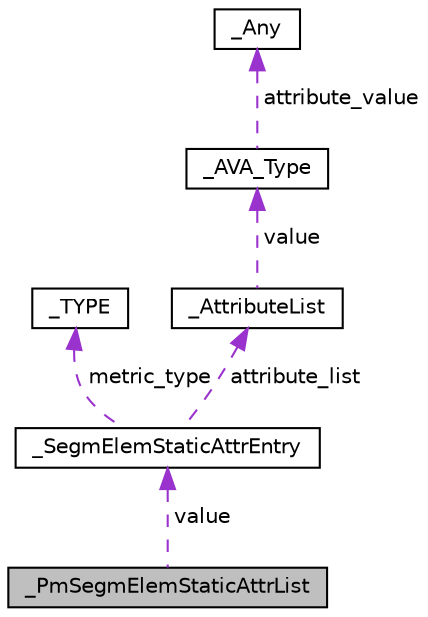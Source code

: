 digraph "_PmSegmElemStaticAttrList"
{
  edge [fontname="Helvetica",fontsize="10",labelfontname="Helvetica",labelfontsize="10"];
  node [fontname="Helvetica",fontsize="10",shape=record];
  Node1 [label="_PmSegmElemStaticAttrList",height=0.2,width=0.4,color="black", fillcolor="grey75", style="filled", fontcolor="black"];
  Node2 -> Node1 [dir="back",color="darkorchid3",fontsize="10",style="dashed",label=" value" ,fontname="Helvetica"];
  Node2 [label="_SegmElemStaticAttrEntry",height=0.2,width=0.4,color="black", fillcolor="white", style="filled",URL="$struct___segm_elem_static_attr_entry.html"];
  Node3 -> Node2 [dir="back",color="darkorchid3",fontsize="10",style="dashed",label=" metric_type" ,fontname="Helvetica"];
  Node3 [label="_TYPE",height=0.2,width=0.4,color="black", fillcolor="white", style="filled",URL="$struct___t_y_p_e.html"];
  Node4 -> Node2 [dir="back",color="darkorchid3",fontsize="10",style="dashed",label=" attribute_list" ,fontname="Helvetica"];
  Node4 [label="_AttributeList",height=0.2,width=0.4,color="black", fillcolor="white", style="filled",URL="$struct___attribute_list.html"];
  Node5 -> Node4 [dir="back",color="darkorchid3",fontsize="10",style="dashed",label=" value" ,fontname="Helvetica"];
  Node5 [label="_AVA_Type",height=0.2,width=0.4,color="black", fillcolor="white", style="filled",URL="$struct___a_v_a___type.html"];
  Node6 -> Node5 [dir="back",color="darkorchid3",fontsize="10",style="dashed",label=" attribute_value" ,fontname="Helvetica"];
  Node6 [label="_Any",height=0.2,width=0.4,color="black", fillcolor="white", style="filled",URL="$struct___any.html"];
}
